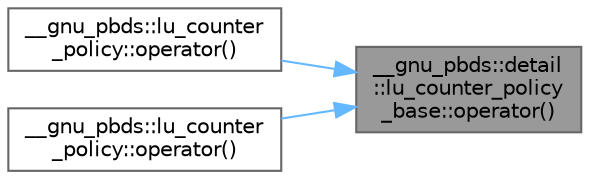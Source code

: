 digraph "__gnu_pbds::detail::lu_counter_policy_base::operator()"
{
 // LATEX_PDF_SIZE
  bgcolor="transparent";
  edge [fontname=Helvetica,fontsize=10,labelfontname=Helvetica,labelfontsize=10];
  node [fontname=Helvetica,fontsize=10,shape=box,height=0.2,width=0.4];
  rankdir="RL";
  Node1 [id="Node000001",label="__gnu_pbds::detail\l::lu_counter_policy\l_base::operator()",height=0.2,width=0.4,color="gray40", fillcolor="grey60", style="filled", fontcolor="black",tooltip=" "];
  Node1 -> Node2 [id="edge5_Node000001_Node000002",dir="back",color="steelblue1",style="solid",tooltip=" "];
  Node2 [id="Node000002",label="__gnu_pbds::lu_counter\l_policy::operator()",height=0.2,width=0.4,color="grey40", fillcolor="white", style="filled",URL="$class____gnu__pbds_1_1lu__counter__policy.html#aba9450255401d4b96c50bf7c56d4c49a",tooltip="Creates a metadata object."];
  Node1 -> Node3 [id="edge6_Node000001_Node000003",dir="back",color="steelblue1",style="solid",tooltip=" "];
  Node3 [id="Node000003",label="__gnu_pbds::lu_counter\l_policy::operator()",height=0.2,width=0.4,color="grey40", fillcolor="white", style="filled",URL="$class____gnu__pbds_1_1lu__counter__policy.html#afa66044dd6264f0c6d6f1cfd05c2fe34",tooltip=" "];
}
